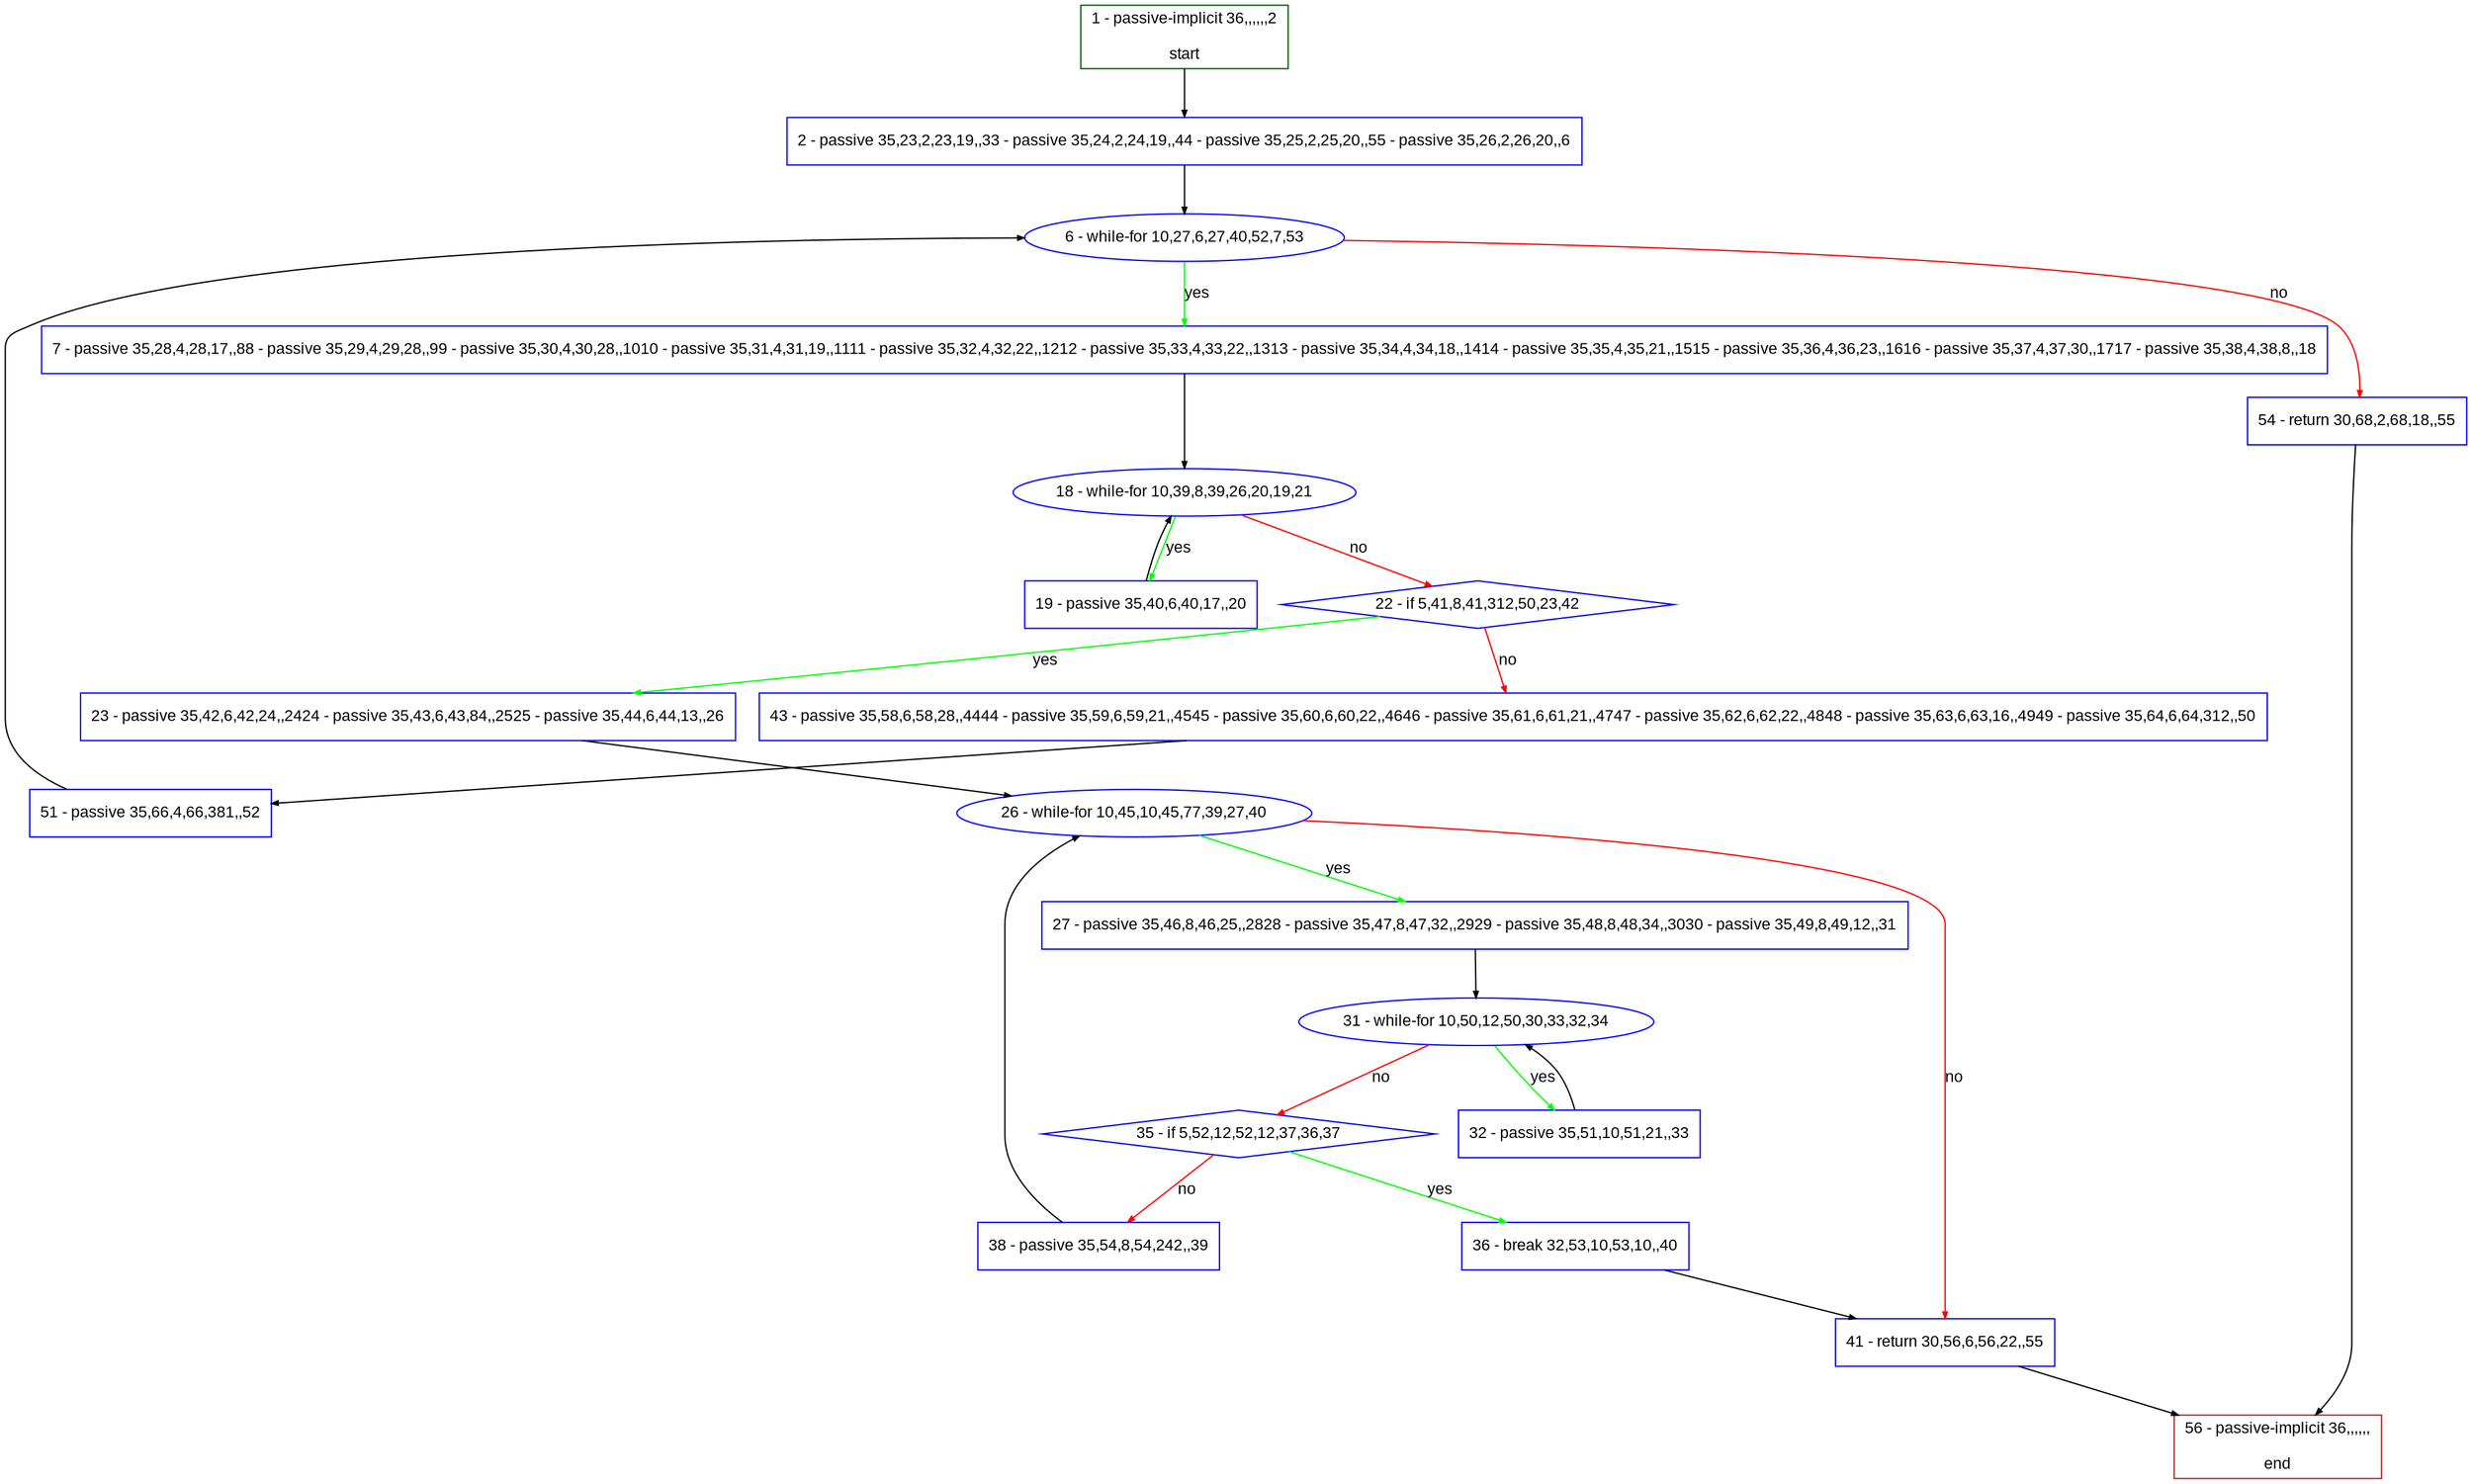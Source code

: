 digraph "" {
  graph [pack="true", label="", fontsize="12", packmode="clust", fontname="Arial", fillcolor="#FFFFCC", bgcolor="white", style="rounded,filled", compound="true"];
  node [node_initialized="no", label="", color="grey", fontsize="12", fillcolor="white", fontname="Arial", style="filled", shape="rectangle", compound="true", fixedsize="false"];
  edge [fontcolor="black", arrowhead="normal", arrowtail="none", arrowsize="0.5", ltail="", label="", color="black", fontsize="12", lhead="", fontname="Arial", dir="forward", compound="true"];
  __N1 [label="2 - passive 35,23,2,23,19,,33 - passive 35,24,2,24,19,,44 - passive 35,25,2,25,20,,55 - passive 35,26,2,26,20,,6", color="#0000ff", fillcolor="#ffffff", style="filled", shape="box"];
  __N2 [label="1 - passive-implicit 36,,,,,,2\n\nstart", color="#006400", fillcolor="#ffffff", style="filled", shape="box"];
  __N3 [label="6 - while-for 10,27,6,27,40,52,7,53", color="#0000ff", fillcolor="#ffffff", style="filled", shape="oval"];
  __N4 [label="7 - passive 35,28,4,28,17,,88 - passive 35,29,4,29,28,,99 - passive 35,30,4,30,28,,1010 - passive 35,31,4,31,19,,1111 - passive 35,32,4,32,22,,1212 - passive 35,33,4,33,22,,1313 - passive 35,34,4,34,18,,1414 - passive 35,35,4,35,21,,1515 - passive 35,36,4,36,23,,1616 - passive 35,37,4,37,30,,1717 - passive 35,38,4,38,8,,18", color="#0000ff", fillcolor="#ffffff", style="filled", shape="box"];
  __N5 [label="54 - return 30,68,2,68,18,,55", color="#0000ff", fillcolor="#ffffff", style="filled", shape="box"];
  __N6 [label="18 - while-for 10,39,8,39,26,20,19,21", color="#0000ff", fillcolor="#ffffff", style="filled", shape="oval"];
  __N7 [label="19 - passive 35,40,6,40,17,,20", color="#0000ff", fillcolor="#ffffff", style="filled", shape="box"];
  __N8 [label="22 - if 5,41,8,41,312,50,23,42", color="#0000ff", fillcolor="#ffffff", style="filled", shape="diamond"];
  __N9 [label="23 - passive 35,42,6,42,24,,2424 - passive 35,43,6,43,84,,2525 - passive 35,44,6,44,13,,26", color="#0000ff", fillcolor="#ffffff", style="filled", shape="box"];
  __N10 [label="43 - passive 35,58,6,58,28,,4444 - passive 35,59,6,59,21,,4545 - passive 35,60,6,60,22,,4646 - passive 35,61,6,61,21,,4747 - passive 35,62,6,62,22,,4848 - passive 35,63,6,63,16,,4949 - passive 35,64,6,64,312,,50", color="#0000ff", fillcolor="#ffffff", style="filled", shape="box"];
  __N11 [label="26 - while-for 10,45,10,45,77,39,27,40", color="#0000ff", fillcolor="#ffffff", style="filled", shape="oval"];
  __N12 [label="27 - passive 35,46,8,46,25,,2828 - passive 35,47,8,47,32,,2929 - passive 35,48,8,48,34,,3030 - passive 35,49,8,49,12,,31", color="#0000ff", fillcolor="#ffffff", style="filled", shape="box"];
  __N13 [label="41 - return 30,56,6,56,22,,55", color="#0000ff", fillcolor="#ffffff", style="filled", shape="box"];
  __N14 [label="31 - while-for 10,50,12,50,30,33,32,34", color="#0000ff", fillcolor="#ffffff", style="filled", shape="oval"];
  __N15 [label="32 - passive 35,51,10,51,21,,33", color="#0000ff", fillcolor="#ffffff", style="filled", shape="box"];
  __N16 [label="35 - if 5,52,12,52,12,37,36,37", color="#0000ff", fillcolor="#ffffff", style="filled", shape="diamond"];
  __N17 [label="36 - break 32,53,10,53,10,,40", color="#0000ff", fillcolor="#ffffff", style="filled", shape="box"];
  __N18 [label="38 - passive 35,54,8,54,242,,39", color="#0000ff", fillcolor="#ffffff", style="filled", shape="box"];
  __N19 [label="56 - passive-implicit 36,,,,,,\n\nend", color="#a52a2a", fillcolor="#ffffff", style="filled", shape="box"];
  __N20 [label="51 - passive 35,66,4,66,381,,52", color="#0000ff", fillcolor="#ffffff", style="filled", shape="box"];
  __N2 -> __N1 [arrowhead="normal", arrowtail="none", color="#000000", label="", dir="forward"];
  __N1 -> __N3 [arrowhead="normal", arrowtail="none", color="#000000", label="", dir="forward"];
  __N3 -> __N4 [arrowhead="normal", arrowtail="none", color="#00ff00", label="yes", dir="forward"];
  __N3 -> __N5 [arrowhead="normal", arrowtail="none", color="#ff0000", label="no", dir="forward"];
  __N4 -> __N6 [arrowhead="normal", arrowtail="none", color="#000000", label="", dir="forward"];
  __N6 -> __N7 [arrowhead="normal", arrowtail="none", color="#00ff00", label="yes", dir="forward"];
  __N7 -> __N6 [arrowhead="normal", arrowtail="none", color="#000000", label="", dir="forward"];
  __N6 -> __N8 [arrowhead="normal", arrowtail="none", color="#ff0000", label="no", dir="forward"];
  __N8 -> __N9 [arrowhead="normal", arrowtail="none", color="#00ff00", label="yes", dir="forward"];
  __N8 -> __N10 [arrowhead="normal", arrowtail="none", color="#ff0000", label="no", dir="forward"];
  __N9 -> __N11 [arrowhead="normal", arrowtail="none", color="#000000", label="", dir="forward"];
  __N11 -> __N12 [arrowhead="normal", arrowtail="none", color="#00ff00", label="yes", dir="forward"];
  __N11 -> __N13 [arrowhead="normal", arrowtail="none", color="#ff0000", label="no", dir="forward"];
  __N12 -> __N14 [arrowhead="normal", arrowtail="none", color="#000000", label="", dir="forward"];
  __N14 -> __N15 [arrowhead="normal", arrowtail="none", color="#00ff00", label="yes", dir="forward"];
  __N15 -> __N14 [arrowhead="normal", arrowtail="none", color="#000000", label="", dir="forward"];
  __N14 -> __N16 [arrowhead="normal", arrowtail="none", color="#ff0000", label="no", dir="forward"];
  __N16 -> __N17 [arrowhead="normal", arrowtail="none", color="#00ff00", label="yes", dir="forward"];
  __N16 -> __N18 [arrowhead="normal", arrowtail="none", color="#ff0000", label="no", dir="forward"];
  __N17 -> __N13 [arrowhead="normal", arrowtail="none", color="#000000", label="", dir="forward"];
  __N18 -> __N11 [arrowhead="normal", arrowtail="none", color="#000000", label="", dir="forward"];
  __N13 -> __N19 [arrowhead="normal", arrowtail="none", color="#000000", label="", dir="forward"];
  __N10 -> __N20 [arrowhead="normal", arrowtail="none", color="#000000", label="", dir="forward"];
  __N20 -> __N3 [arrowhead="normal", arrowtail="none", color="#000000", label="", dir="forward"];
  __N5 -> __N19 [arrowhead="normal", arrowtail="none", color="#000000", label="", dir="forward"];
}
